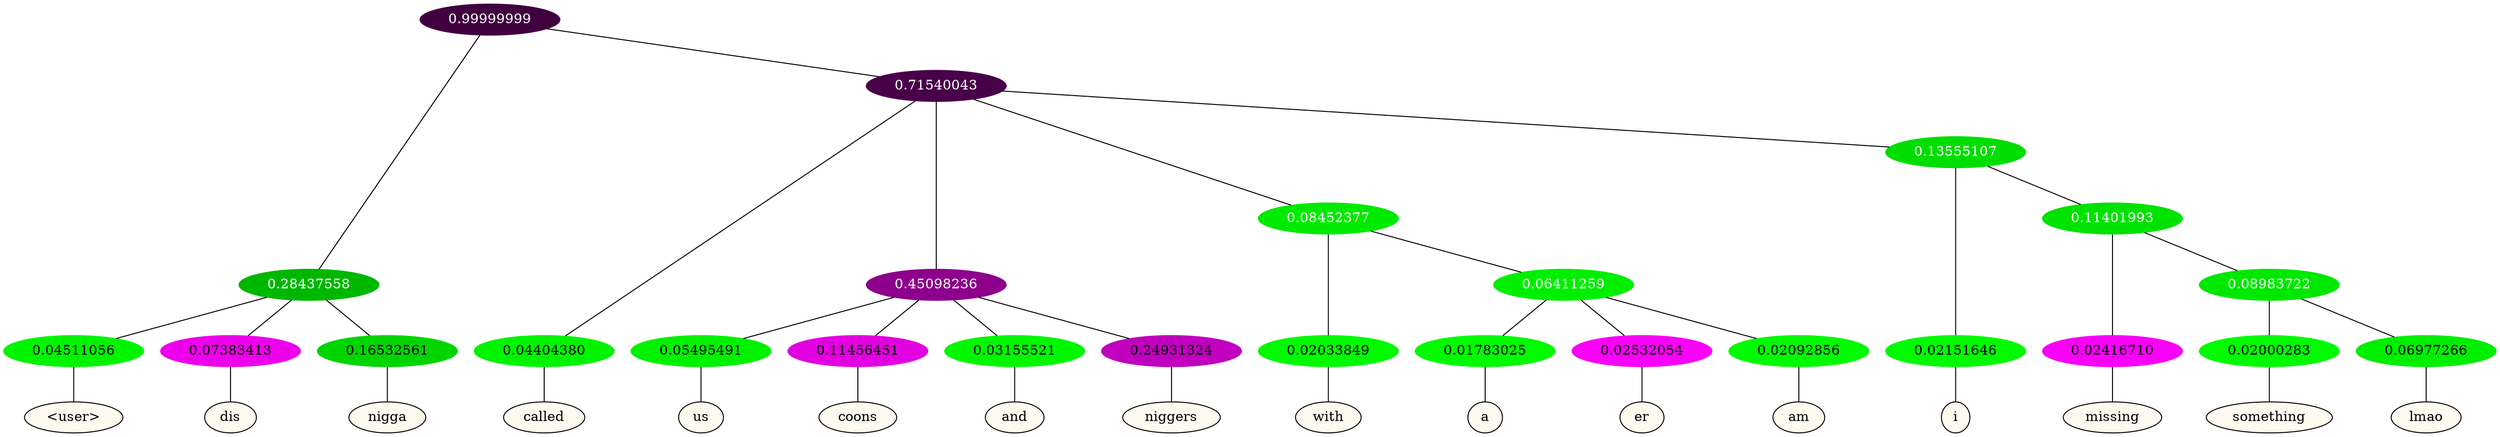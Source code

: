 graph {
	node [format=png height=0.15 nodesep=0.001 ordering=out overlap=prism overlap_scaling=0.01 ranksep=0.001 ratio=0.2 style=filled width=0.15]
	{
		rank=same
		a_w_3 [label="\<user\>" color=black fillcolor=floralwhite style="filled,solid"]
		a_w_4 [label=dis color=black fillcolor=floralwhite style="filled,solid"]
		a_w_5 [label=nigga color=black fillcolor=floralwhite style="filled,solid"]
		a_w_6 [label=called color=black fillcolor=floralwhite style="filled,solid"]
		a_w_10 [label=us color=black fillcolor=floralwhite style="filled,solid"]
		a_w_11 [label=coons color=black fillcolor=floralwhite style="filled,solid"]
		a_w_12 [label=and color=black fillcolor=floralwhite style="filled,solid"]
		a_w_13 [label=niggers color=black fillcolor=floralwhite style="filled,solid"]
		a_w_14 [label=with color=black fillcolor=floralwhite style="filled,solid"]
		a_w_18 [label=a color=black fillcolor=floralwhite style="filled,solid"]
		a_w_19 [label=er color=black fillcolor=floralwhite style="filled,solid"]
		a_w_20 [label=am color=black fillcolor=floralwhite style="filled,solid"]
		a_w_16 [label=i color=black fillcolor=floralwhite style="filled,solid"]
		a_w_21 [label=missing color=black fillcolor=floralwhite style="filled,solid"]
		a_w_23 [label=something color=black fillcolor=floralwhite style="filled,solid"]
		a_w_24 [label=lmao color=black fillcolor=floralwhite style="filled,solid"]
	}
	a_n_3 -- a_w_3
	a_n_4 -- a_w_4
	a_n_5 -- a_w_5
	a_n_6 -- a_w_6
	a_n_10 -- a_w_10
	a_n_11 -- a_w_11
	a_n_12 -- a_w_12
	a_n_13 -- a_w_13
	a_n_14 -- a_w_14
	a_n_18 -- a_w_18
	a_n_19 -- a_w_19
	a_n_20 -- a_w_20
	a_n_16 -- a_w_16
	a_n_21 -- a_w_21
	a_n_23 -- a_w_23
	a_n_24 -- a_w_24
	{
		rank=same
		a_n_3 [label=0.04511056 color="0.334 1.000 0.955" fontcolor=black]
		a_n_4 [label=0.07383413 color="0.835 1.000 0.926" fontcolor=black]
		a_n_5 [label=0.16532561 color="0.334 1.000 0.835" fontcolor=black]
		a_n_6 [label=0.04404380 color="0.334 1.000 0.956" fontcolor=black]
		a_n_10 [label=0.05495491 color="0.334 1.000 0.945" fontcolor=black]
		a_n_11 [label=0.11456451 color="0.835 1.000 0.885" fontcolor=black]
		a_n_12 [label=0.03155521 color="0.334 1.000 0.968" fontcolor=black]
		a_n_13 [label=0.24931324 color="0.835 1.000 0.751" fontcolor=black]
		a_n_14 [label=0.02033849 color="0.334 1.000 0.980" fontcolor=black]
		a_n_18 [label=0.01783025 color="0.334 1.000 0.982" fontcolor=black]
		a_n_19 [label=0.02532054 color="0.835 1.000 0.975" fontcolor=black]
		a_n_20 [label=0.02092856 color="0.334 1.000 0.979" fontcolor=black]
		a_n_16 [label=0.02151646 color="0.334 1.000 0.978" fontcolor=black]
		a_n_21 [label=0.02416710 color="0.835 1.000 0.976" fontcolor=black]
		a_n_23 [label=0.02000283 color="0.334 1.000 0.980" fontcolor=black]
		a_n_24 [label=0.06977266 color="0.334 1.000 0.930" fontcolor=black]
	}
	a_n_0 [label=0.99999999 color="0.835 1.000 0.250" fontcolor=grey99]
	a_n_1 [label=0.28437558 color="0.334 1.000 0.716" fontcolor=grey99]
	a_n_0 -- a_n_1
	a_n_2 [label=0.71540043 color="0.835 1.000 0.285" fontcolor=grey99]
	a_n_0 -- a_n_2
	a_n_1 -- a_n_3
	a_n_1 -- a_n_4
	a_n_1 -- a_n_5
	a_n_2 -- a_n_6
	a_n_7 [label=0.45098236 color="0.835 1.000 0.549" fontcolor=grey99]
	a_n_2 -- a_n_7
	a_n_8 [label=0.08452377 color="0.334 1.000 0.915" fontcolor=grey99]
	a_n_2 -- a_n_8
	a_n_9 [label=0.13555107 color="0.334 1.000 0.864" fontcolor=grey99]
	a_n_2 -- a_n_9
	a_n_7 -- a_n_10
	a_n_7 -- a_n_11
	a_n_7 -- a_n_12
	a_n_7 -- a_n_13
	a_n_8 -- a_n_14
	a_n_15 [label=0.06411259 color="0.334 1.000 0.936" fontcolor=grey99]
	a_n_8 -- a_n_15
	a_n_9 -- a_n_16
	a_n_17 [label=0.11401993 color="0.334 1.000 0.886" fontcolor=grey99]
	a_n_9 -- a_n_17
	a_n_15 -- a_n_18
	a_n_15 -- a_n_19
	a_n_15 -- a_n_20
	a_n_17 -- a_n_21
	a_n_22 [label=0.08983722 color="0.334 1.000 0.910" fontcolor=grey99]
	a_n_17 -- a_n_22
	a_n_22 -- a_n_23
	a_n_22 -- a_n_24
}
